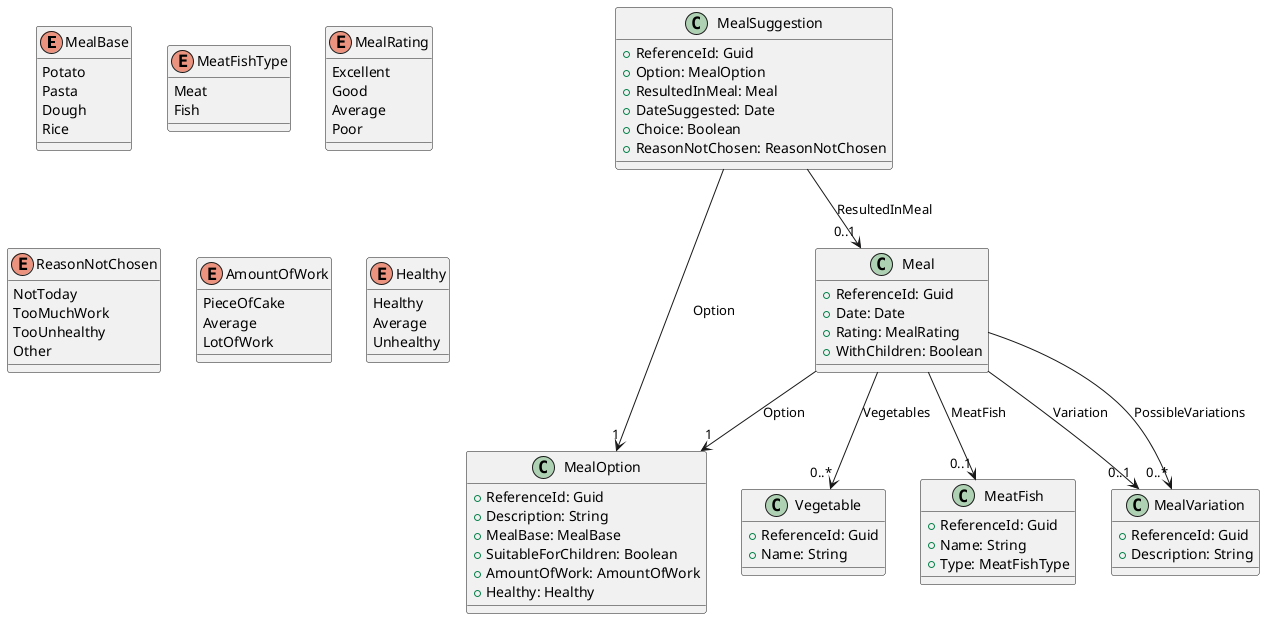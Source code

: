@startuml MealPlanningClassDiagram

enum MealBase {
    Potato
    Pasta
    Dough
    Rice
}

enum MeatFishType {
    Meat
    Fish
}

enum MealRating {
    Excellent
    Good
    Average
    Poor
}

enum ReasonNotChosen {
    NotToday
    TooMuchWork
    TooUnhealthy
    Other
}

enum AmountOfWork {
    PieceOfCake
    Average
    LotOfWork
}

enum Healthy {
    Healthy
    Average
    Unhealthy
}

class MealOption {
  + ReferenceId: Guid
  + Description: String
  + MealBase: MealBase
  + SuitableForChildren: Boolean
  + AmountOfWork: AmountOfWork
  + Healthy: Healthy
}

class Vegetable {
  + ReferenceId: Guid
  + Name: String
}

class MeatFish {
  + ReferenceId: Guid
  + Name: String
  + Type: MeatFishType
}

class MealVariation {
  + ReferenceId: Guid
  + Description: String
}

class Meal {
  + ReferenceId: Guid
  + Date: Date
  + Rating: MealRating
  + WithChildren: Boolean
}

class MealSuggestion {
  + ReferenceId: Guid
  + Option: MealOption
  + ResultedInMeal: Meal
  + DateSuggested: Date
  + Choice: Boolean
  + ReasonNotChosen: ReasonNotChosen
}

Meal --> "1" MealOption : Option
Meal --> "0..1" MealVariation : Variation
Meal --> "0..1" MeatFish : MeatFish
Meal --> "0..*" MealVariation : PossibleVariations
Meal --> "0..*" Vegetable : Vegetables
MealSuggestion --> "1" MealOption : Option
MealSuggestion --> "0..1" Meal : ResultedInMeal

@enduml
